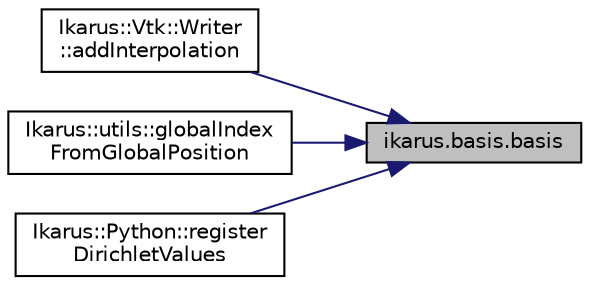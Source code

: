 digraph "ikarus.basis.basis"
{
 // LATEX_PDF_SIZE
  edge [fontname="Helvetica",fontsize="10",labelfontname="Helvetica",labelfontsize="10"];
  node [fontname="Helvetica",fontsize="10",shape=record];
  rankdir="RL";
  Node1 [label="ikarus.basis.basis",height=0.2,width=0.4,color="black", fillcolor="grey75", style="filled", fontcolor="black",tooltip=" "];
  Node1 -> Node2 [dir="back",color="midnightblue",fontsize="10",style="solid",fontname="Helvetica"];
  Node2 [label="Ikarus::Vtk::Writer\l::addInterpolation",height=0.2,width=0.4,color="black", fillcolor="white", style="filled",URL="$a01611.html#a40effe127a60fe7ae01bb7511a581d08",tooltip="Adds interpolation data for the given basis and container."];
  Node1 -> Node3 [dir="back",color="midnightblue",fontsize="10",style="solid",fontname="Helvetica"];
  Node3 [label="Ikarus::utils::globalIndex\lFromGlobalPosition",height=0.2,width=0.4,color="black", fillcolor="white", style="filled",URL="$a00370.html#gaa19ed04a701aaa500f7c486addae2d2e",tooltip="A helper function to obtain the global index from the global positions for a Lagrange node."];
  Node1 -> Node4 [dir="back",color="midnightblue",fontsize="10",style="solid",fontname="Helvetica"];
  Node4 [label="Ikarus::Python::register\lDirichletValues",height=0.2,width=0.4,color="black", fillcolor="white", style="filled",URL="$a00367.html#ga39b6df6adfe4858b13ac71f5830f29f6",tooltip="Register Python bindings for a DirichletValues class."];
}
